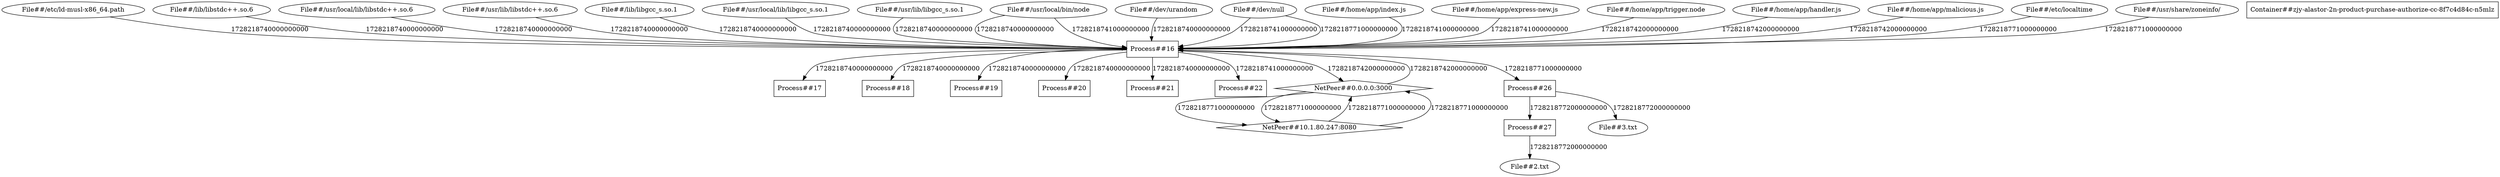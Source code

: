 digraph G {
	"File##/etc/ld-musl-x86_64.path"->"Process##16"[ label="1728218740000000000" ];
	"File##/lib/libstdc++.so.6"->"Process##16"[ label="1728218740000000000" ];
	"File##/usr/local/lib/libstdc++.so.6"->"Process##16"[ label="1728218740000000000" ];
	"File##/usr/lib/libstdc++.so.6"->"Process##16"[ label="1728218740000000000" ];
	"File##/lib/libgcc_s.so.1"->"Process##16"[ label="1728218740000000000" ];
	"File##/usr/local/lib/libgcc_s.so.1"->"Process##16"[ label="1728218740000000000" ];
	"File##/usr/lib/libgcc_s.so.1"->"Process##16"[ label="1728218740000000000" ];
	"Process##16"->"Process##17"[ label="1728218740000000000" ];
	"Process##16"->"Process##18"[ label="1728218740000000000" ];
	"Process##16"->"Process##19"[ label="1728218740000000000" ];
	"Process##16"->"Process##20"[ label="1728218740000000000" ];
	"Process##16"->"Process##21"[ label="1728218740000000000" ];
	"File##/usr/local/bin/node"->"Process##16"[ label="1728218740000000000" ];
	"File##/dev/urandom"->"Process##16"[ label="1728218740000000000" ];
	"Process##16"->"Process##22"[ label="1728218741000000000" ];
	"File##/dev/null"->"Process##16"[ label="1728218741000000000" ];
	"File##/home/app/index.js"->"Process##16"[ label="1728218741000000000" ];
	"File##/home/app/express-new.js"->"Process##16"[ label="1728218741000000000" ];
	"File##/usr/local/bin/node"->"Process##16"[ label="1728218741000000000" ];
	"File##/home/app/trigger.node"->"Process##16"[ label="1728218742000000000" ];
	"File##/home/app/handler.js"->"Process##16"[ label="1728218742000000000" ];
	"File##/home/app/malicious.js"->"Process##16"[ label="1728218742000000000" ];
	"Process##16"->"NetPeer##0.0.0.0:3000"[ label="1728218742000000000" ];
	"NetPeer##0.0.0.0:3000"->"Process##16"[ label="1728218742000000000" ];
	"NetPeer##0.0.0.0:3000"->"NetPeer##10.1.80.247:8080"[ label="1728218771000000000" ];
	"NetPeer##10.1.80.247:8080"->"NetPeer##0.0.0.0:3000"[ label="1728218771000000000" ];
	"NetPeer##0.0.0.0:3000"->"NetPeer##10.1.80.247:8080"[ label="1728218771000000000" ];
	"NetPeer##10.1.80.247:8080"->"NetPeer##0.0.0.0:3000"[ label="1728218771000000000" ];
	"File##/etc/localtime"->"Process##16"[ label="1728218771000000000" ];
	"File##/usr/share/zoneinfo/"->"Process##16"[ label="1728218771000000000" ];
	"File##/dev/null"->"Process##16"[ label="1728218771000000000" ];
	"Process##16"->"Process##26"[ label="1728218771000000000" ];
	"Process##26"->"Process##27"[ label="1728218772000000000" ];
	"Process##26"->"File##3.txt"[ label="1728218772000000000" ];
	"Process##27"->"File##2.txt"[ label="1728218772000000000" ];
	"Container##zjy-alastor-2n-product-purchase-authorize-cc-8f7c4d84c-n5mlz" [ shape="box" ];
	"File##/dev/null" [ shape="ellipse" ];
	"File##/dev/urandom" [ shape="ellipse" ];
	"File##/etc/ld-musl-x86_64.path" [ shape="ellipse" ];
	"File##/etc/localtime" [ shape="ellipse" ];
	"File##/home/app/express-new.js" [ shape="ellipse" ];
	"File##/home/app/handler.js" [ shape="ellipse" ];
	"File##/home/app/index.js" [ shape="ellipse" ];
	"File##/home/app/malicious.js" [ shape="ellipse" ];
	"File##/home/app/trigger.node" [ shape="ellipse" ];
	"File##/lib/libgcc_s.so.1" [ shape="ellipse" ];
	"File##/lib/libstdc++.so.6" [ shape="ellipse" ];
	"File##/usr/lib/libgcc_s.so.1" [ shape="ellipse" ];
	"File##/usr/lib/libstdc++.so.6" [ shape="ellipse" ];
	"File##/usr/local/bin/node" [ shape="ellipse" ];
	"File##/usr/local/lib/libgcc_s.so.1" [ shape="ellipse" ];
	"File##/usr/local/lib/libstdc++.so.6" [ shape="ellipse" ];
	"File##/usr/share/zoneinfo/" [ shape="ellipse" ];
	"File##2.txt" [ shape="ellipse" ];
	"File##3.txt" [ shape="ellipse" ];
	"NetPeer##0.0.0.0:3000" [ shape="diamond" ];
	"NetPeer##10.1.80.247:8080" [ shape="diamond" ];
	"Process##16" [ shape="box" ];
	"Process##17" [ shape="box" ];
	"Process##18" [ shape="box" ];
	"Process##19" [ shape="box" ];
	"Process##20" [ shape="box" ];
	"Process##21" [ shape="box" ];
	"Process##22" [ shape="box" ];
	"Process##26" [ shape="box" ];
	"Process##27" [ shape="box" ];

}
